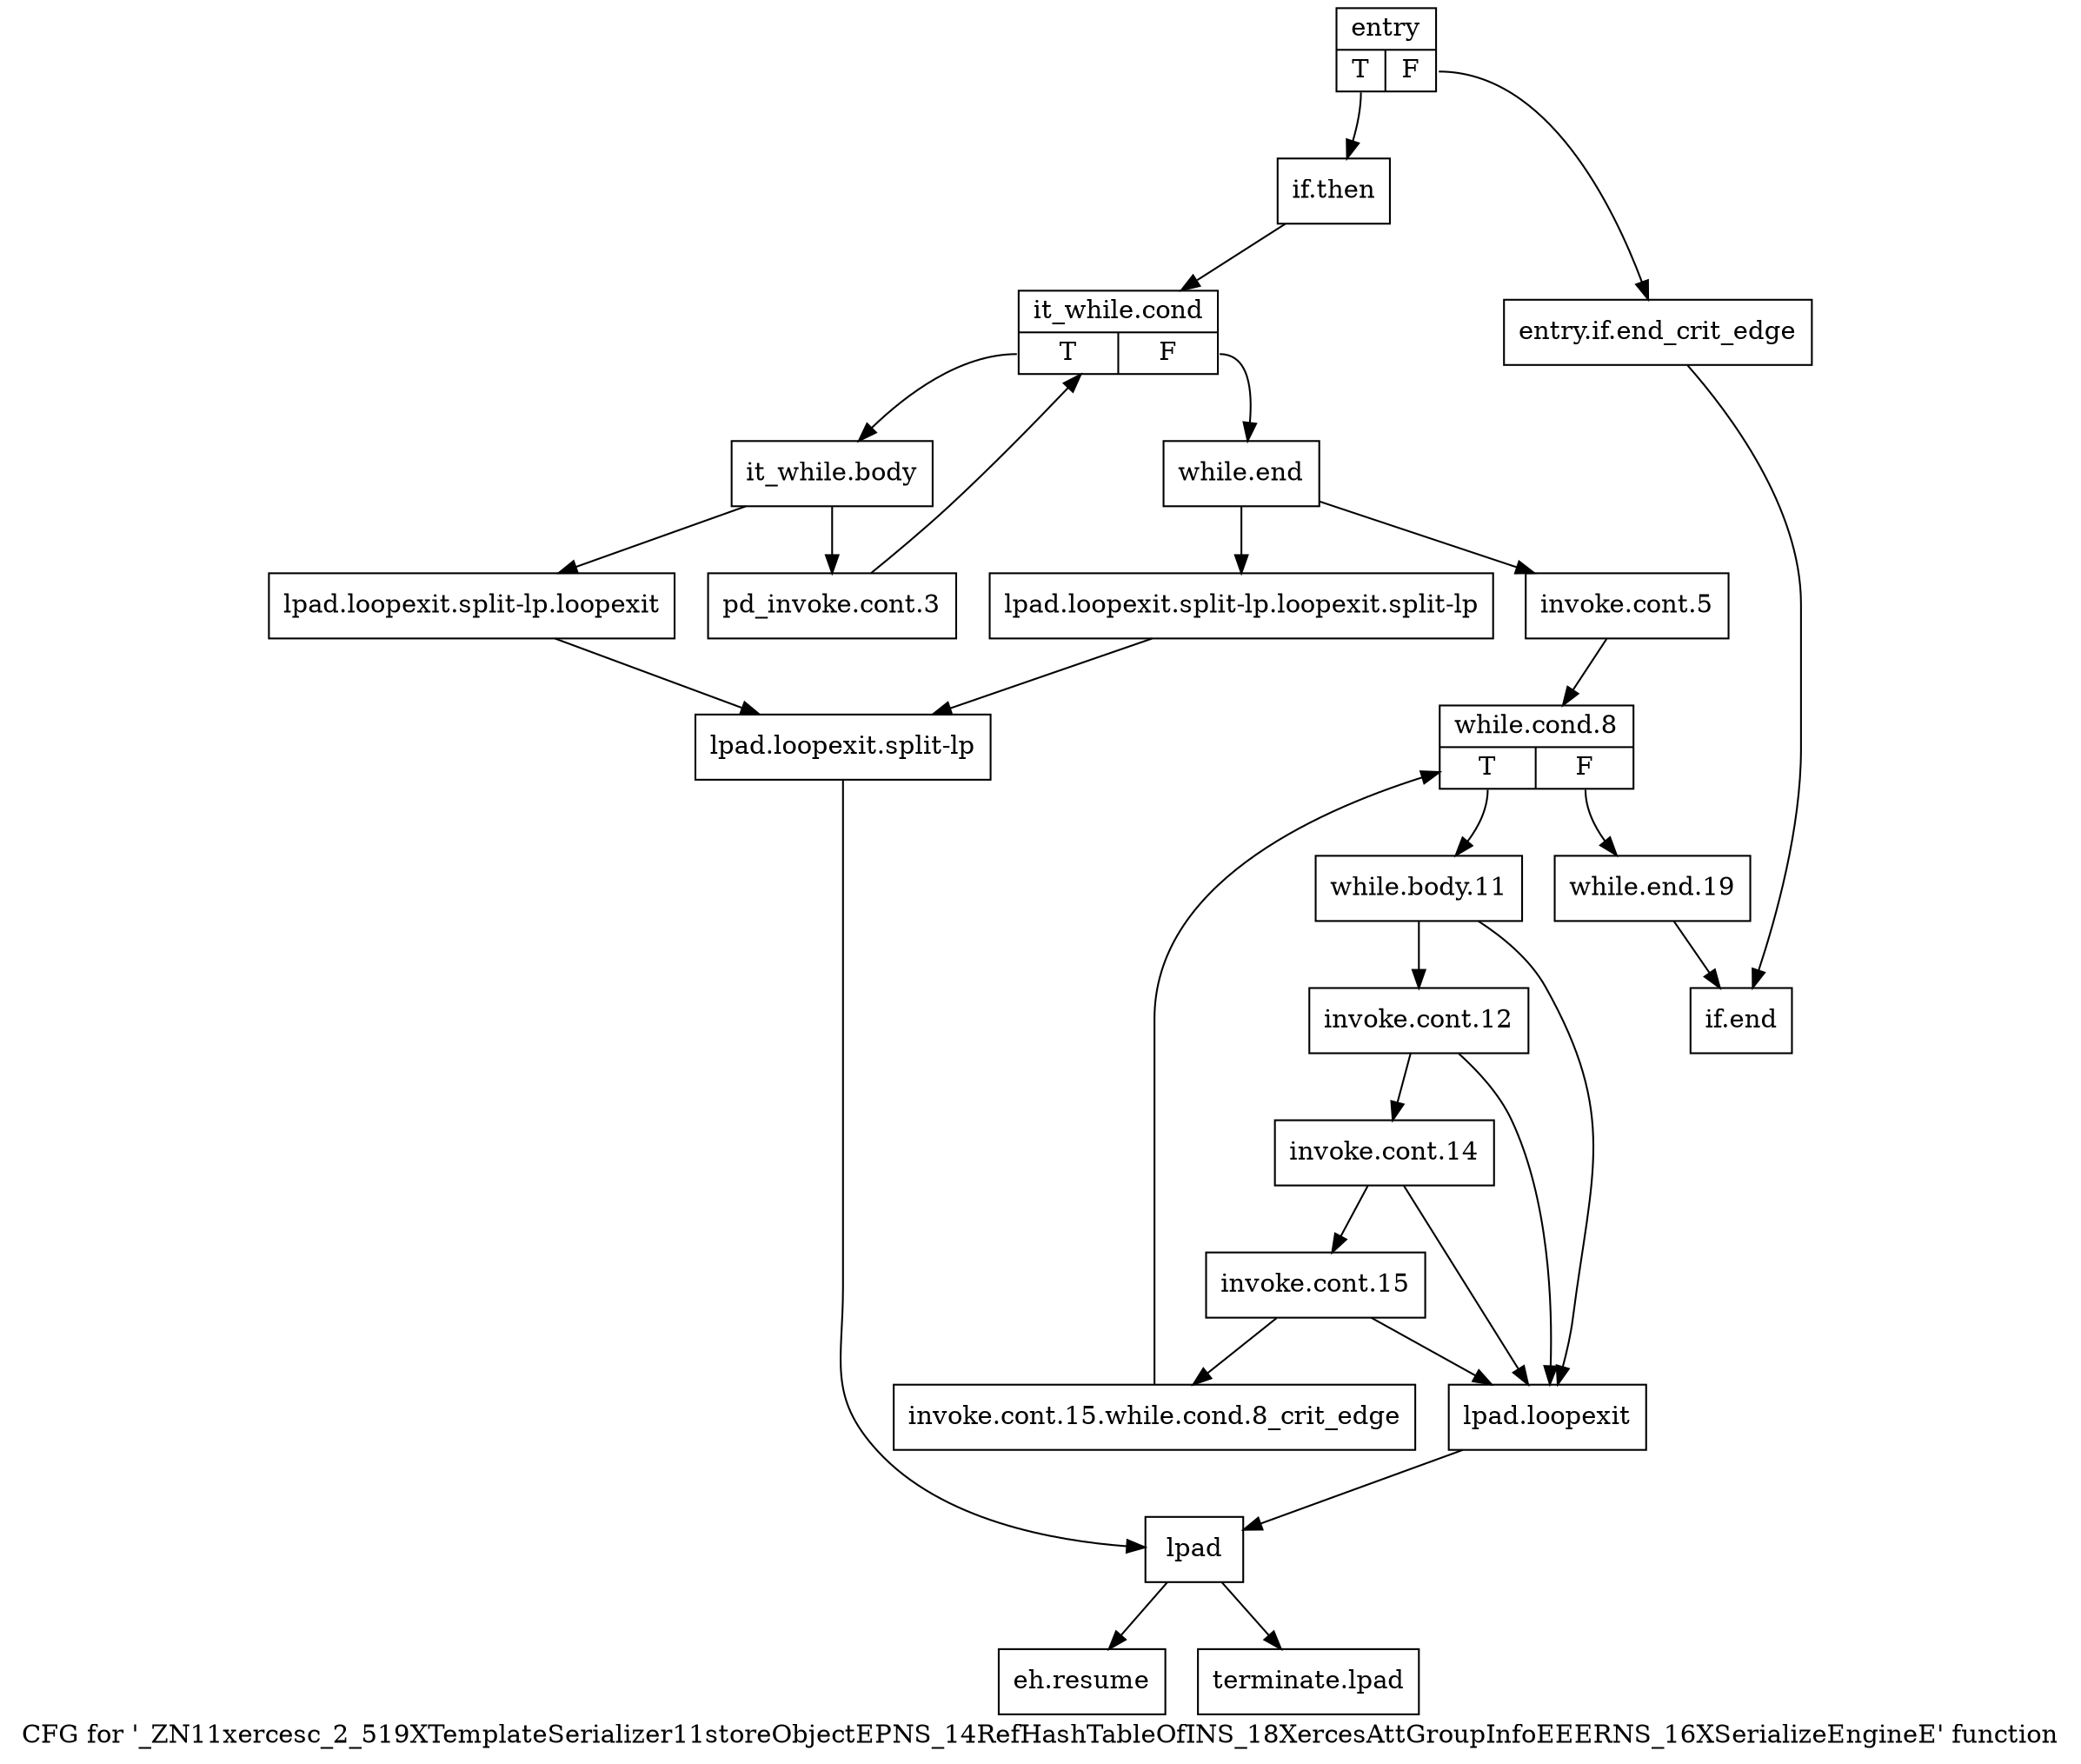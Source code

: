 digraph "CFG for '_ZN11xercesc_2_519XTemplateSerializer11storeObjectEPNS_14RefHashTableOfINS_18XercesAttGroupInfoEEERNS_16XSerializeEngineE' function" {
	label="CFG for '_ZN11xercesc_2_519XTemplateSerializer11storeObjectEPNS_14RefHashTableOfINS_18XercesAttGroupInfoEEERNS_16XSerializeEngineE' function";

	Node0x58650e0 [shape=record,label="{entry|{<s0>T|<s1>F}}"];
	Node0x58650e0:s0 -> Node0x5865180;
	Node0x58650e0:s1 -> Node0x5865130;
	Node0x5865130 [shape=record,label="{entry.if.end_crit_edge}"];
	Node0x5865130 -> Node0x5865720;
	Node0x5865180 [shape=record,label="{if.then}"];
	Node0x5865180 -> Node0x58651d0;
	Node0x58651d0 [shape=record,label="{it_while.cond|{<s0>T|<s1>F}}"];
	Node0x58651d0:s0 -> Node0x5865220;
	Node0x58651d0:s1 -> Node0x5865450;
	Node0x5865220 [shape=record,label="{it_while.body}"];
	Node0x5865220 -> Node0x5865270;
	Node0x5865220 -> Node0x5865310;
	Node0x5865270 [shape=record,label="{pd_invoke.cont.3}"];
	Node0x5865270 -> Node0x58651d0;
	Node0x58652c0 [shape=record,label="{lpad.loopexit}"];
	Node0x58652c0 -> Node0x5865400;
	Node0x5865310 [shape=record,label="{lpad.loopexit.split-lp.loopexit}"];
	Node0x5865310 -> Node0x58653b0;
	Node0x5865360 [shape=record,label="{lpad.loopexit.split-lp.loopexit.split-lp}"];
	Node0x5865360 -> Node0x58653b0;
	Node0x58653b0 [shape=record,label="{lpad.loopexit.split-lp}"];
	Node0x58653b0 -> Node0x5865400;
	Node0x5865400 [shape=record,label="{lpad}"];
	Node0x5865400 -> Node0x5865770;
	Node0x5865400 -> Node0x58657c0;
	Node0x5865450 [shape=record,label="{while.end}"];
	Node0x5865450 -> Node0x58654a0;
	Node0x5865450 -> Node0x5865360;
	Node0x58654a0 [shape=record,label="{invoke.cont.5}"];
	Node0x58654a0 -> Node0x58654f0;
	Node0x58654f0 [shape=record,label="{while.cond.8|{<s0>T|<s1>F}}"];
	Node0x58654f0:s0 -> Node0x5865540;
	Node0x58654f0:s1 -> Node0x58656d0;
	Node0x5865540 [shape=record,label="{while.body.11}"];
	Node0x5865540 -> Node0x5865590;
	Node0x5865540 -> Node0x58652c0;
	Node0x5865590 [shape=record,label="{invoke.cont.12}"];
	Node0x5865590 -> Node0x58655e0;
	Node0x5865590 -> Node0x58652c0;
	Node0x58655e0 [shape=record,label="{invoke.cont.14}"];
	Node0x58655e0 -> Node0x5865630;
	Node0x58655e0 -> Node0x58652c0;
	Node0x5865630 [shape=record,label="{invoke.cont.15}"];
	Node0x5865630 -> Node0x5865680;
	Node0x5865630 -> Node0x58652c0;
	Node0x5865680 [shape=record,label="{invoke.cont.15.while.cond.8_crit_edge}"];
	Node0x5865680 -> Node0x58654f0;
	Node0x58656d0 [shape=record,label="{while.end.19}"];
	Node0x58656d0 -> Node0x5865720;
	Node0x5865720 [shape=record,label="{if.end}"];
	Node0x5865770 [shape=record,label="{eh.resume}"];
	Node0x58657c0 [shape=record,label="{terminate.lpad}"];
}
